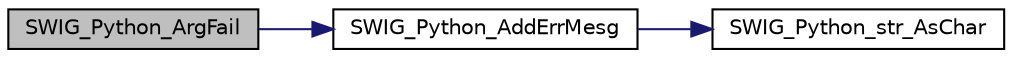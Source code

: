 digraph "SWIG_Python_ArgFail"
{
 // LATEX_PDF_SIZE
  edge [fontname="Helvetica",fontsize="10",labelfontname="Helvetica",labelfontsize="10"];
  node [fontname="Helvetica",fontsize="10",shape=record];
  rankdir="LR";
  Node1 [label="SWIG_Python_ArgFail",height=0.2,width=0.4,color="black", fillcolor="grey75", style="filled", fontcolor="black",tooltip=" "];
  Node1 -> Node2 [color="midnightblue",fontsize="10",style="solid",fontname="Helvetica"];
  Node2 [label="SWIG_Python_AddErrMesg",height=0.2,width=0.4,color="black", fillcolor="white", style="filled",URL="$de/d48/swig__runtime_8h.html#a26ba14592b463c53ad77c11ae322e44f",tooltip=" "];
  Node2 -> Node3 [color="midnightblue",fontsize="10",style="solid",fontname="Helvetica"];
  Node3 [label="SWIG_Python_str_AsChar",height=0.2,width=0.4,color="black", fillcolor="white", style="filled",URL="$de/d48/swig__runtime_8h.html#a490869adce66bc12597e3c1ac23fab48",tooltip=" "];
}
